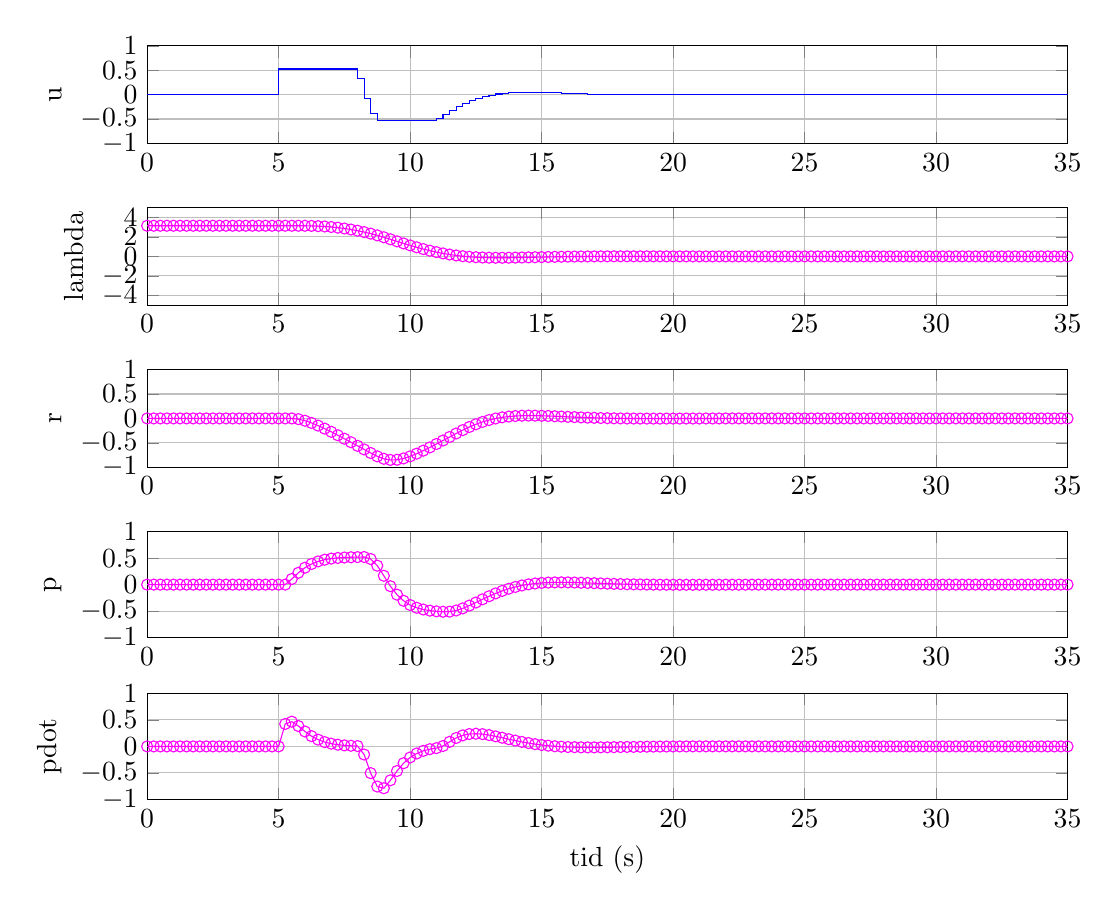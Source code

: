 % This file was created by matlab2tikz.
%
%The latest updates can be retrieved from
%  http://www.mathworks.com/matlabcentral/fileexchange/22022-matlab2tikz-matlab2tikz
%where you can also make suggestions and rate matlab2tikz.
%
\definecolor{mycolor1}{rgb}{1.0,0.0,1.0}%
%
\begin{tikzpicture}

\begin{axis}[%
width=4.602in,
height=0.488in,
at={(0.772in,3.84in)},
scale only axis,
xmin=0,
xmax=35,
ymin=-1,
ymax=1,
ylabel={u},
axis background/.style={fill=white},
xmajorgrids,
ymajorgrids
]
\addplot[const plot, color=blue, forget plot] table[row sep=crcr] {%
0	0\\
0.25	0\\
0.5	0\\
0.75	0\\
1	0\\
1.25	0\\
1.5	0\\
1.75	0\\
2	0\\
2.25	0\\
2.5	0\\
2.75	0\\
3	0\\
3.25	0\\
3.5	0\\
3.75	0\\
4	0\\
4.25	0\\
4.5	0\\
4.75	0\\
5	0.524\\
5.25	0.524\\
5.5	0.524\\
5.75	0.524\\
6	0.524\\
6.25	0.524\\
6.5	0.524\\
6.75	0.524\\
7	0.524\\
7.25	0.524\\
7.5	0.524\\
7.75	0.524\\
8	0.33\\
8.25	-0.082\\
8.5	-0.39\\
8.75	-0.524\\
9	-0.524\\
9.25	-0.524\\
9.5	-0.524\\
9.75	-0.524\\
10	-0.524\\
10.25	-0.524\\
10.5	-0.524\\
10.75	-0.524\\
11	-0.49\\
11.25	-0.405\\
11.5	-0.324\\
11.75	-0.251\\
12	-0.185\\
12.25	-0.129\\
12.5	-0.081\\
12.75	-0.042\\
13	-0.011\\
13.25	0.012\\
13.5	0.029\\
13.75	0.041\\
14	0.048\\
14.25	0.051\\
14.5	0.051\\
14.75	0.049\\
15	0.045\\
15.25	0.041\\
15.5	0.036\\
15.75	0.03\\
16	0.025\\
16.25	0.02\\
16.5	0.015\\
16.75	0.011\\
17	0.008\\
17.25	0.005\\
17.5	0.003\\
17.75	0.001\\
18	-0.001\\
18.25	-0.002\\
18.5	-0.003\\
18.75	-0.003\\
19	-0.003\\
19.25	-0.003\\
19.5	-0.003\\
19.75	-0.003\\
20	-0.003\\
20.25	-0.002\\
20.5	-0.002\\
20.75	-0.002\\
21	-0.001\\
21.25	-0.001\\
21.5	-0.001\\
21.75	-0.0\\
22	-0.0\\
22.25	-0.0\\
22.5	-3.696e-05\\
22.75	5.289e-05\\
23	0.0\\
23.25	0.0\\
23.5	0.0\\
23.75	0.0\\
24	0.0\\
24.25	0.0\\
24.5	0.0\\
24.75	0.0\\
25	0.0\\
25.25	0.0\\
25.5	9.761e-05\\
25.75	7.892e-05\\
26	6.203e-05\\
26.25	4.723e-05\\
26.5	3.47e-05\\
26.75	2.443e-05\\
27	1.632e-05\\
27.25	1.021e-05\\
27.5	5.83e-06\\
27.75	2.916e-06\\
28	1.162e-06\\
28.25	2.617e-07\\
28.5	-7.742e-08\\
28.75	-1.131e-07\\
29	-4.675e-08\\
29.25	7.966e-14\\
29.5	7.926e-14\\
29.75	0\\
30	0\\
30.25	0\\
30.5	0\\
30.75	0\\
31	0\\
31.25	0\\
31.5	0\\
31.75	0\\
32	0\\
32.25	0\\
32.5	0\\
32.75	0\\
33	0\\
33.25	0\\
33.5	0\\
33.75	0\\
34	0\\
34.25	0\\
34.5	0\\
34.75	0\\
35	0\\
};
\end{axis}

\begin{axis}[%
width=4.602in,
height=0.488in,
at={(0.772in,3.031in)},
scale only axis,
xmin=0,
xmax=35,
ymin=-5,
ymax=5,
ylabel={lambda},
axis background/.style={fill=white},
xmajorgrids,
ymajorgrids
]
\addplot [color=mycolor1, forget plot]
  table[row sep=crcr]{%
0	3.142\\
0.25	3.142\\
0.5	3.142\\
0.75	3.142\\
1	3.142\\
1.25	3.142\\
1.5	3.142\\
1.75	3.142\\
2	3.142\\
2.25	3.142\\
2.5	3.142\\
2.75	3.142\\
3	3.142\\
3.25	3.142\\
3.5	3.142\\
3.75	3.142\\
4	3.142\\
4.25	3.142\\
4.5	3.142\\
4.75	3.142\\
5	3.142\\
5.25	3.142\\
5.5	3.142\\
5.75	3.142\\
6	3.138\\
6.25	3.126\\
6.5	3.103\\
6.75	3.067\\
7	3.014\\
7.25	2.946\\
7.5	2.86\\
7.75	2.756\\
8	2.634\\
8.25	2.493\\
8.5	2.335\\
8.75	2.157\\
9	1.963\\
9.25	1.756\\
9.5	1.544\\
9.75	1.332\\
10	1.127\\
10.25	0.933\\
10.5	0.752\\
10.75	0.587\\
11	0.439\\
11.25	0.308\\
11.5	0.194\\
11.75	0.099\\
12	0.022\\
12.25	-0.038\\
12.5	-0.082\\
12.75	-0.112\\
13	-0.13\\
13.25	-0.138\\
13.5	-0.139\\
13.75	-0.133\\
14	-0.124\\
14.25	-0.111\\
14.5	-0.097\\
14.75	-0.083\\
15	-0.069\\
15.25	-0.055\\
15.5	-0.043\\
15.75	-0.032\\
16	-0.022\\
16.25	-0.014\\
16.5	-0.007\\
16.75	-0.002\\
17	0.002\\
17.25	0.005\\
17.5	0.007\\
17.75	0.008\\
18	0.009\\
18.25	0.009\\
18.5	0.008\\
18.75	0.008\\
19	0.007\\
19.25	0.006\\
19.5	0.005\\
19.75	0.004\\
20	0.003\\
20.25	0.003\\
20.5	0.002\\
20.75	0.001\\
21	0.001\\
21.25	0.0\\
21.5	0.0\\
21.75	-0.0\\
22	-0.0\\
22.25	-0.0\\
22.5	-0.001\\
22.75	-0.001\\
23	-0.001\\
23.25	-0.001\\
23.5	-0.0\\
23.75	-0.0\\
24	-0.0\\
24.25	-0.0\\
24.5	-0.0\\
24.75	-0.0\\
25	-0.0\\
25.25	-0.0\\
25.5	-8.274e-05\\
25.75	-5.131e-05\\
26	-2.557e-05\\
26.25	-5.177e-06\\
26.5	1.038e-05\\
26.75	2.165e-05\\
27	2.924e-05\\
27.25	3.372e-05\\
27.5	3.567e-05\\
27.75	3.558e-05\\
28	3.39e-05\\
28.25	3.102e-05\\
28.5	2.726e-05\\
28.75	2.287e-05\\
29	1.805e-05\\
29.25	1.294e-05\\
29.5	7.637e-06\\
29.75	2.222e-06\\
30	-3.263e-06\\
30.25	0\\
30.5	0\\
30.75	0\\
31	0\\
31.25	0\\
31.5	0\\
31.75	0\\
32	0\\
32.25	0\\
32.5	0\\
32.75	0\\
33	0\\
33.25	0\\
33.5	0\\
33.75	0\\
34	0\\
34.25	0\\
34.5	0\\
34.75	0\\
35	0\\
};
\addplot [color=mycolor1, draw=none, mark=o, mark options={solid, mycolor1}, forget plot]
  table[row sep=crcr]{%
0	3.142\\
0.25	3.142\\
0.5	3.142\\
0.75	3.142\\
1	3.142\\
1.25	3.142\\
1.5	3.142\\
1.75	3.142\\
2	3.142\\
2.25	3.142\\
2.5	3.142\\
2.75	3.142\\
3	3.142\\
3.25	3.142\\
3.5	3.142\\
3.75	3.142\\
4	3.142\\
4.25	3.142\\
4.5	3.142\\
4.75	3.142\\
5	3.142\\
5.25	3.142\\
5.5	3.142\\
5.75	3.142\\
6	3.138\\
6.25	3.126\\
6.5	3.103\\
6.75	3.067\\
7	3.014\\
7.25	2.946\\
7.5	2.86\\
7.75	2.756\\
8	2.634\\
8.25	2.493\\
8.5	2.335\\
8.75	2.157\\
9	1.963\\
9.25	1.756\\
9.5	1.544\\
9.75	1.332\\
10	1.127\\
10.25	0.933\\
10.5	0.752\\
10.75	0.587\\
11	0.439\\
11.25	0.308\\
11.5	0.194\\
11.75	0.099\\
12	0.022\\
12.25	-0.038\\
12.5	-0.082\\
12.75	-0.112\\
13	-0.13\\
13.25	-0.138\\
13.5	-0.139\\
13.75	-0.133\\
14	-0.124\\
14.25	-0.111\\
14.5	-0.097\\
14.75	-0.083\\
15	-0.069\\
15.25	-0.055\\
15.5	-0.043\\
15.75	-0.032\\
16	-0.022\\
16.25	-0.014\\
16.5	-0.007\\
16.75	-0.002\\
17	0.002\\
17.25	0.005\\
17.5	0.007\\
17.75	0.008\\
18	0.009\\
18.25	0.009\\
18.5	0.008\\
18.75	0.008\\
19	0.007\\
19.25	0.006\\
19.5	0.005\\
19.75	0.004\\
20	0.003\\
20.25	0.003\\
20.5	0.002\\
20.75	0.001\\
21	0.001\\
21.25	0.0\\
21.5	0.0\\
21.75	-0.0\\
22	-0.0\\
22.25	-0.0\\
22.5	-0.001\\
22.75	-0.001\\
23	-0.001\\
23.25	-0.001\\
23.5	-0.0\\
23.75	-0.0\\
24	-0.0\\
24.25	-0.0\\
24.5	-0.0\\
24.75	-0.0\\
25	-0.0\\
25.25	-0.0\\
25.5	-8.274e-05\\
25.75	-5.131e-05\\
26	-2.557e-05\\
26.25	-5.177e-06\\
26.5	1.038e-05\\
26.75	2.165e-05\\
27	2.924e-05\\
27.25	3.372e-05\\
27.5	3.567e-05\\
27.75	3.558e-05\\
28	3.39e-05\\
28.25	3.102e-05\\
28.5	2.726e-05\\
28.75	2.287e-05\\
29	1.805e-05\\
29.25	1.294e-05\\
29.5	7.637e-06\\
29.75	2.222e-06\\
30	-3.263e-06\\
30.25	0\\
30.5	0\\
30.75	0\\
31	0\\
31.25	0\\
31.5	0\\
31.75	0\\
32	0\\
32.25	0\\
32.5	0\\
32.75	0\\
33	0\\
33.25	0\\
33.5	0\\
33.75	0\\
34	0\\
34.25	0\\
34.5	0\\
34.75	0\\
35	0\\
};
\end{axis}

\begin{axis}[%
width=4.602in,
height=0.488in,
at={(0.772in,2.221in)},
scale only axis,
xmin=0,
xmax=35,
ymin=-1,
ymax=1,
ylabel={r},
axis background/.style={fill=white},
xmajorgrids,
ymajorgrids
]
\addplot [color=mycolor1, forget plot]
  table[row sep=crcr]{%
0	0\\
0.25	0\\
0.5	0\\
0.75	0\\
1	0\\
1.25	0\\
1.5	0\\
1.75	0\\
2	0\\
2.25	0\\
2.5	0\\
2.75	0\\
3	0\\
3.25	0\\
3.5	0\\
3.75	0\\
4	0\\
4.25	0\\
4.5	0\\
4.75	0\\
5	0\\
5.25	0\\
5.5	0\\
5.75	-0.015\\
6	-0.047\\
6.25	-0.092\\
6.5	-0.147\\
6.75	-0.209\\
7	-0.275\\
7.25	-0.345\\
7.5	-0.416\\
7.75	-0.488\\
8	-0.561\\
8.25	-0.635\\
8.5	-0.708\\
8.75	-0.777\\
9	-0.827\\
9.25	-0.851\\
9.5	-0.847\\
9.75	-0.82\\
10	-0.777\\
10.25	-0.722\\
10.5	-0.66\\
10.75	-0.594\\
11	-0.524\\
11.25	-0.453\\
11.5	-0.381\\
11.75	-0.309\\
12	-0.24\\
12.25	-0.176\\
12.5	-0.12\\
12.75	-0.072\\
13	-0.033\\
13.25	-0.002\\
13.5	0.022\\
13.75	0.038\\
14	0.049\\
14.25	0.056\\
14.5	0.058\\
14.75	0.057\\
15	0.054\\
15.25	0.05\\
15.5	0.044\\
15.75	0.038\\
16	0.032\\
16.25	0.027\\
16.5	0.021\\
16.75	0.016\\
17	0.012\\
17.25	0.008\\
17.5	0.005\\
17.75	0.002\\
18	0.0\\
18.25	-0.001\\
18.5	-0.002\\
18.75	-0.003\\
19	-0.003\\
19.25	-0.004\\
19.5	-0.004\\
19.75	-0.003\\
20	-0.003\\
20.25	-0.003\\
20.5	-0.002\\
20.75	-0.002\\
21	-0.002\\
21.25	-0.001\\
21.5	-0.001\\
21.75	-0.001\\
22	-0.0\\
22.25	-0.0\\
22.5	-0.0\\
22.75	-6.368e-06\\
23	8.612e-05\\
23.25	0.0\\
23.5	0.0\\
23.75	0.0\\
24	0.0\\
24.25	0.0\\
24.5	0.0\\
24.75	0.0\\
25	0.0\\
25.25	0.0\\
25.5	0.0\\
25.75	0.0\\
26	8.159e-05\\
26.25	6.221e-05\\
26.5	4.509e-05\\
26.75	3.034e-05\\
27	1.795e-05\\
27.25	7.777e-06\\
27.5	-3.595e-07\\
27.75	-6.701e-06\\
28	-1.151e-05\\
28.25	-1.504e-05\\
28.5	-1.756e-05\\
28.75	-1.93e-05\\
29	-2.045e-05\\
29.25	-2.119e-05\\
29.5	-2.166e-05\\
29.75	-2.194e-05\\
30	-2.212e-05\\
30.25	0\\
30.5	0\\
30.75	0\\
31	0\\
31.25	0\\
31.5	0\\
31.75	0\\
32	0\\
32.25	0\\
32.5	0\\
32.75	0\\
33	0\\
33.25	0\\
33.5	0\\
33.75	0\\
34	0\\
34.25	0\\
34.5	0\\
34.75	0\\
35	0\\
};
\addplot [color=mycolor1, draw=none, mark=o, mark options={solid, mycolor1}, forget plot]
  table[row sep=crcr]{%
0	0\\
0.25	0\\
0.5	0\\
0.75	0\\
1	0\\
1.25	0\\
1.5	0\\
1.75	0\\
2	0\\
2.25	0\\
2.5	0\\
2.75	0\\
3	0\\
3.25	0\\
3.5	0\\
3.75	0\\
4	0\\
4.25	0\\
4.5	0\\
4.75	0\\
5	0\\
5.25	0\\
5.5	0\\
5.75	-0.015\\
6	-0.047\\
6.25	-0.092\\
6.5	-0.147\\
6.75	-0.209\\
7	-0.275\\
7.25	-0.345\\
7.5	-0.416\\
7.75	-0.488\\
8	-0.561\\
8.25	-0.635\\
8.5	-0.708\\
8.75	-0.777\\
9	-0.827\\
9.25	-0.851\\
9.5	-0.847\\
9.75	-0.82\\
10	-0.777\\
10.25	-0.722\\
10.5	-0.66\\
10.75	-0.594\\
11	-0.524\\
11.25	-0.453\\
11.5	-0.381\\
11.75	-0.309\\
12	-0.24\\
12.25	-0.176\\
12.5	-0.12\\
12.75	-0.072\\
13	-0.033\\
13.25	-0.002\\
13.5	0.022\\
13.75	0.038\\
14	0.049\\
14.25	0.056\\
14.5	0.058\\
14.75	0.057\\
15	0.054\\
15.25	0.05\\
15.5	0.044\\
15.75	0.038\\
16	0.032\\
16.25	0.027\\
16.5	0.021\\
16.75	0.016\\
17	0.012\\
17.25	0.008\\
17.5	0.005\\
17.75	0.002\\
18	0.0\\
18.25	-0.001\\
18.5	-0.002\\
18.75	-0.003\\
19	-0.003\\
19.25	-0.004\\
19.5	-0.004\\
19.75	-0.003\\
20	-0.003\\
20.25	-0.003\\
20.5	-0.002\\
20.75	-0.002\\
21	-0.002\\
21.25	-0.001\\
21.5	-0.001\\
21.75	-0.001\\
22	-0.0\\
22.25	-0.0\\
22.5	-0.0\\
22.75	-6.368e-06\\
23	8.612e-05\\
23.25	0.0\\
23.5	0.0\\
23.75	0.0\\
24	0.0\\
24.25	0.0\\
24.5	0.0\\
24.75	0.0\\
25	0.0\\
25.25	0.0\\
25.5	0.0\\
25.75	0.0\\
26	8.159e-05\\
26.25	6.221e-05\\
26.5	4.509e-05\\
26.75	3.034e-05\\
27	1.795e-05\\
27.25	7.777e-06\\
27.5	-3.595e-07\\
27.75	-6.701e-06\\
28	-1.151e-05\\
28.25	-1.504e-05\\
28.5	-1.756e-05\\
28.75	-1.93e-05\\
29	-2.045e-05\\
29.25	-2.119e-05\\
29.5	-2.166e-05\\
29.75	-2.194e-05\\
30	-2.212e-05\\
30.25	0\\
30.5	0\\
30.75	0\\
31	0\\
31.25	0\\
31.5	0\\
31.75	0\\
32	0\\
32.25	0\\
32.5	0\\
32.75	0\\
33	0\\
33.25	0\\
33.5	0\\
33.75	0\\
34	0\\
34.25	0\\
34.5	0\\
34.75	0\\
35	0\\
};
\end{axis}

\begin{axis}[%
width=4.602in,
height=0.53in,
at={(0.772in,1.369in)},
scale only axis,
xmin=0,
xmax=35,
ymin=-1,
ymax=1,
ylabel={p},
axis background/.style={fill=white},
xmajorgrids,
ymajorgrids
]
\addplot [color=mycolor1, forget plot]
  table[row sep=crcr]{%
0	0\\
0.25	0\\
0.5	0\\
0.75	0\\
1	0\\
1.25	0\\
1.5	0\\
1.75	0\\
2	0\\
2.25	0\\
2.5	0\\
2.75	0\\
3	0\\
3.25	0\\
3.5	0\\
3.75	0\\
4	0\\
4.25	0\\
4.5	0\\
4.75	0\\
5	0\\
5.25	0\\
5.5	0.106\\
5.75	0.223\\
6	0.319\\
6.25	0.389\\
6.5	0.438\\
6.75	0.47\\
7	0.491\\
7.25	0.503\\
7.5	0.511\\
7.75	0.516\\
8	0.519\\
8.25	0.521\\
8.5	0.483\\
8.75	0.357\\
9	0.167\\
9.25	-0.03\\
9.5	-0.189\\
9.75	-0.305\\
10	-0.385\\
10.25	-0.437\\
10.5	-0.47\\
10.75	-0.491\\
11	-0.504\\
11.25	-0.512\\
11.5	-0.51\\
11.75	-0.488\\
12	-0.448\\
12.25	-0.396\\
12.5	-0.338\\
12.75	-0.278\\
13	-0.22\\
13.25	-0.166\\
13.5	-0.119\\
13.75	-0.078\\
14	-0.044\\
14.25	-0.016\\
14.5	0.005\\
14.75	0.021\\
15	0.032\\
15.25	0.038\\
15.5	0.042\\
15.75	0.043\\
16	0.042\\
16.25	0.039\\
16.5	0.035\\
16.75	0.031\\
17	0.027\\
17.25	0.022\\
17.5	0.018\\
17.75	0.014\\
18	0.011\\
18.25	0.007\\
18.5	0.005\\
18.75	0.003\\
19	0.001\\
19.25	-0.0\\
19.5	-0.001\\
19.75	-0.002\\
20	-0.002\\
20.25	-0.003\\
20.5	-0.003\\
20.75	-0.003\\
21	-0.002\\
21.25	-0.002\\
21.5	-0.002\\
21.75	-0.002\\
22	-0.001\\
22.25	-0.001\\
22.5	-0.001\\
22.75	-0.001\\
23	-0.0\\
23.25	-0.0\\
23.5	-0.0\\
23.75	-5.976e-05\\
24	2.245e-05\\
24.25	8.284e-05\\
24.5	0.0\\
24.75	0.0\\
25	0.0\\
25.25	0.0\\
25.5	0.0\\
25.75	0.0\\
26	0.0\\
26.25	0.0\\
26.5	0.0\\
26.75	8.762e-05\\
27	7.188e-05\\
27.25	5.751e-05\\
27.5	4.482e-05\\
27.75	3.397e-05\\
28	2.499e-05\\
28.25	1.781e-05\\
28.5	1.226e-05\\
28.75	8.154e-06\\
29	5.245e-06\\
29.25	3.28e-06\\
29.5	2.012e-06\\
29.75	1.221e-06\\
30	7.343e-07\\
30.25	0\\
30.5	0\\
30.75	0\\
31	0\\
31.25	0\\
31.5	0\\
31.75	0\\
32	0\\
32.25	0\\
32.5	0\\
32.75	0\\
33	0\\
33.25	0\\
33.5	0\\
33.75	0\\
34	0\\
34.25	0\\
34.5	0\\
34.75	0\\
35	0\\
};
\addplot [color=mycolor1, draw=none, mark=o, mark options={solid, mycolor1}, forget plot]
  table[row sep=crcr]{%
0	0\\
0.25	0\\
0.5	0\\
0.75	0\\
1	0\\
1.25	0\\
1.5	0\\
1.75	0\\
2	0\\
2.25	0\\
2.5	0\\
2.75	0\\
3	0\\
3.25	0\\
3.5	0\\
3.75	0\\
4	0\\
4.25	0\\
4.5	0\\
4.75	0\\
5	0\\
5.25	0\\
5.5	0.106\\
5.75	0.223\\
6	0.319\\
6.25	0.389\\
6.5	0.438\\
6.75	0.47\\
7	0.491\\
7.25	0.503\\
7.5	0.511\\
7.75	0.516\\
8	0.519\\
8.25	0.521\\
8.5	0.483\\
8.75	0.357\\
9	0.167\\
9.25	-0.03\\
9.5	-0.189\\
9.75	-0.305\\
10	-0.385\\
10.25	-0.437\\
10.5	-0.47\\
10.75	-0.491\\
11	-0.504\\
11.25	-0.512\\
11.5	-0.51\\
11.75	-0.488\\
12	-0.448\\
12.25	-0.396\\
12.5	-0.338\\
12.75	-0.278\\
13	-0.22\\
13.25	-0.166\\
13.5	-0.119\\
13.75	-0.078\\
14	-0.044\\
14.25	-0.016\\
14.5	0.005\\
14.75	0.021\\
15	0.032\\
15.25	0.038\\
15.5	0.042\\
15.75	0.043\\
16	0.042\\
16.25	0.039\\
16.5	0.035\\
16.75	0.031\\
17	0.027\\
17.25	0.022\\
17.5	0.018\\
17.75	0.014\\
18	0.011\\
18.25	0.007\\
18.5	0.005\\
18.75	0.003\\
19	0.001\\
19.25	-0.0\\
19.5	-0.001\\
19.75	-0.002\\
20	-0.002\\
20.25	-0.003\\
20.5	-0.003\\
20.75	-0.003\\
21	-0.002\\
21.25	-0.002\\
21.5	-0.002\\
21.75	-0.002\\
22	-0.001\\
22.25	-0.001\\
22.5	-0.001\\
22.75	-0.001\\
23	-0.0\\
23.25	-0.0\\
23.5	-0.0\\
23.75	-5.976e-05\\
24	2.245e-05\\
24.25	8.284e-05\\
24.5	0.0\\
24.75	0.0\\
25	0.0\\
25.25	0.0\\
25.5	0.0\\
25.75	0.0\\
26	0.0\\
26.25	0.0\\
26.5	0.0\\
26.75	8.762e-05\\
27	7.188e-05\\
27.25	5.751e-05\\
27.5	4.482e-05\\
27.75	3.397e-05\\
28	2.499e-05\\
28.25	1.781e-05\\
28.5	1.226e-05\\
28.75	8.154e-06\\
29	5.245e-06\\
29.25	3.28e-06\\
29.5	2.012e-06\\
29.75	1.221e-06\\
30	7.343e-07\\
30.25	0\\
30.5	0\\
30.75	0\\
31	0\\
31.25	0\\
31.5	0\\
31.75	0\\
32	0\\
32.25	0\\
32.5	0\\
32.75	0\\
33	0\\
33.25	0\\
33.5	0\\
33.75	0\\
34	0\\
34.25	0\\
34.5	0\\
34.75	0\\
35	0\\
};
\end{axis}

\begin{axis}[%
width=4.602in,
height=0.53in,
at={(0.772in,0.56in)},
scale only axis,
xmin=0,
xmax=35,
xlabel={tid (s)},
ymin=-1,
ymax=1,
ylabel={pdot},
axis background/.style={fill=white},
xmajorgrids,
ymajorgrids
]
\addplot [color=mycolor1, forget plot]
  table[row sep=crcr]{%
0	0\\
0.25	0\\
0.5	0\\
0.75	0\\
1	0\\
1.25	0\\
1.5	0\\
1.75	0\\
2	0\\
2.25	0\\
2.5	0\\
2.75	0\\
3	0\\
3.25	0\\
3.5	0\\
3.75	0\\
4	0\\
4.25	0\\
4.5	0\\
4.75	0\\
5	0\\
5.25	0.424\\
5.5	0.467\\
5.75	0.385\\
6	0.282\\
6.25	0.194\\
6.5	0.128\\
6.75	0.082\\
7	0.052\\
7.25	0.032\\
7.5	0.02\\
7.75	0.012\\
8	0.007\\
8.25	-0.153\\
8.5	-0.504\\
8.75	-0.757\\
9	-0.789\\
9.25	-0.639\\
9.5	-0.464\\
9.75	-0.317\\
10	-0.208\\
10.25	-0.133\\
10.5	-0.084\\
10.75	-0.052\\
11	-0.032\\
11.25	0.008\\
11.5	0.087\\
11.75	0.159\\
12	0.208\\
12.25	0.234\\
12.5	0.24\\
12.75	0.232\\
13	0.214\\
13.25	0.19\\
13.5	0.164\\
13.75	0.136\\
14	0.11\\
14.25	0.085\\
14.5	0.063\\
14.75	0.043\\
15	0.027\\
15.25	0.014\\
15.5	0.003\\
15.75	-0.005\\
16	-0.011\\
16.25	-0.014\\
16.5	-0.017\\
16.75	-0.018\\
17	-0.018\\
17.25	-0.017\\
17.5	-0.016\\
17.75	-0.014\\
18	-0.012\\
18.25	-0.01\\
18.5	-0.009\\
18.75	-0.007\\
19	-0.005\\
19.25	-0.004\\
19.5	-0.003\\
19.75	-0.002\\
20	-0.001\\
20.25	-0.0\\
20.5	0.0\\
20.75	0.001\\
21	0.001\\
21.25	0.001\\
21.5	0.001\\
21.75	0.001\\
22	0.001\\
22.25	0.001\\
22.5	0.001\\
22.75	0.001\\
23	0.001\\
23.25	0.001\\
23.5	0.0\\
23.75	0.0\\
24	0.0\\
24.25	0.0\\
24.5	0.0\\
24.75	5.175e-05\\
25	1.128e-05\\
25.25	-1.929e-05\\
25.5	-4.115e-05\\
25.75	-5.558e-05\\
26	-6.382e-05\\
26.25	-6.708e-05\\
26.5	-6.646e-05\\
26.75	-6.297e-05\\
27	-5.748e-05\\
27.25	-5.075e-05\\
27.5	-4.339e-05\\
27.75	-3.592e-05\\
28	-2.875e-05\\
28.25	-2.218e-05\\
28.5	-1.643e-05\\
28.75	-1.164e-05\\
29	-7.86e-06\\
29.25	-5.072e-06\\
29.5	-3.164e-06\\
29.75	-1.946e-06\\
30	-1.183e-06\\
30.25	0\\
30.5	0\\
30.75	0\\
31	0\\
31.25	0\\
31.5	0\\
31.75	0\\
32	0\\
32.25	0\\
32.5	0\\
32.75	0\\
33	0\\
33.25	0\\
33.5	0\\
33.75	0\\
34	0\\
34.25	0\\
34.5	0\\
34.75	0\\
35	0\\
};
\addplot [color=mycolor1, draw=none, mark=o, mark options={solid, mycolor1}, forget plot]
  table[row sep=crcr]{%
0	0\\
0.25	0\\
0.5	0\\
0.75	0\\
1	0\\
1.25	0\\
1.5	0\\
1.75	0\\
2	0\\
2.25	0\\
2.5	0\\
2.75	0\\
3	0\\
3.25	0\\
3.5	0\\
3.75	0\\
4	0\\
4.25	0\\
4.5	0\\
4.75	0\\
5	0\\
5.25	0.424\\
5.5	0.467\\
5.75	0.385\\
6	0.282\\
6.25	0.194\\
6.5	0.128\\
6.75	0.082\\
7	0.052\\
7.25	0.032\\
7.5	0.02\\
7.75	0.012\\
8	0.007\\
8.25	-0.153\\
8.5	-0.504\\
8.75	-0.757\\
9	-0.789\\
9.25	-0.639\\
9.5	-0.464\\
9.75	-0.317\\
10	-0.208\\
10.25	-0.133\\
10.5	-0.084\\
10.75	-0.052\\
11	-0.032\\
11.25	0.008\\
11.5	0.087\\
11.75	0.159\\
12	0.208\\
12.25	0.234\\
12.5	0.24\\
12.75	0.232\\
13	0.214\\
13.25	0.19\\
13.5	0.164\\
13.75	0.136\\
14	0.11\\
14.25	0.085\\
14.5	0.063\\
14.75	0.043\\
15	0.027\\
15.25	0.014\\
15.5	0.003\\
15.75	-0.005\\
16	-0.011\\
16.25	-0.014\\
16.5	-0.017\\
16.75	-0.018\\
17	-0.018\\
17.25	-0.017\\
17.5	-0.016\\
17.75	-0.014\\
18	-0.012\\
18.25	-0.01\\
18.5	-0.009\\
18.75	-0.007\\
19	-0.005\\
19.25	-0.004\\
19.5	-0.003\\
19.75	-0.002\\
20	-0.001\\
20.25	-0.0\\
20.5	0.0\\
20.75	0.001\\
21	0.001\\
21.25	0.001\\
21.5	0.001\\
21.75	0.001\\
22	0.001\\
22.25	0.001\\
22.5	0.001\\
22.75	0.001\\
23	0.001\\
23.25	0.001\\
23.5	0.0\\
23.75	0.0\\
24	0.0\\
24.25	0.0\\
24.5	0.0\\
24.75	5.175e-05\\
25	1.128e-05\\
25.25	-1.929e-05\\
25.5	-4.115e-05\\
25.75	-5.558e-05\\
26	-6.382e-05\\
26.25	-6.708e-05\\
26.5	-6.646e-05\\
26.75	-6.297e-05\\
27	-5.748e-05\\
27.25	-5.075e-05\\
27.5	-4.339e-05\\
27.75	-3.592e-05\\
28	-2.875e-05\\
28.25	-2.218e-05\\
28.5	-1.643e-05\\
28.75	-1.164e-05\\
29	-7.86e-06\\
29.25	-5.072e-06\\
29.5	-3.164e-06\\
29.75	-1.946e-06\\
30	-1.183e-06\\
30.25	0\\
30.5	0\\
30.75	0\\
31	0\\
31.25	0\\
31.5	0\\
31.75	0\\
32	0\\
32.25	0\\
32.5	0\\
32.75	0\\
33	0\\
33.25	0\\
33.5	0\\
33.75	0\\
34	0\\
34.25	0\\
34.5	0\\
34.75	0\\
35	0\\
};
\end{axis}
\end{tikzpicture}%